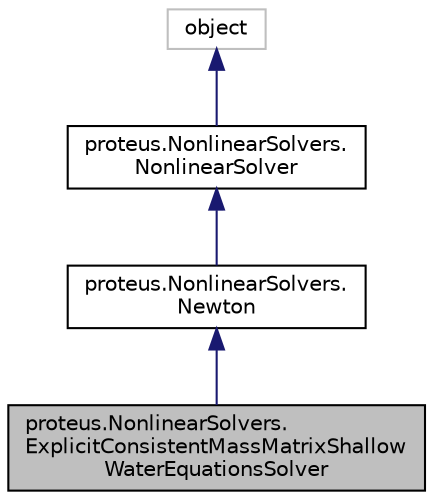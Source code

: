 digraph "proteus.NonlinearSolvers.ExplicitConsistentMassMatrixShallowWaterEquationsSolver"
{
 // LATEX_PDF_SIZE
  edge [fontname="Helvetica",fontsize="10",labelfontname="Helvetica",labelfontsize="10"];
  node [fontname="Helvetica",fontsize="10",shape=record];
  Node1 [label="proteus.NonlinearSolvers.\lExplicitConsistentMassMatrixShallow\lWaterEquationsSolver",height=0.2,width=0.4,color="black", fillcolor="grey75", style="filled", fontcolor="black",tooltip=" "];
  Node2 -> Node1 [dir="back",color="midnightblue",fontsize="10",style="solid",fontname="Helvetica"];
  Node2 [label="proteus.NonlinearSolvers.\lNewton",height=0.2,width=0.4,color="black", fillcolor="white", style="filled",URL="$de/d01/classproteus_1_1NonlinearSolvers_1_1Newton.html",tooltip=" "];
  Node3 -> Node2 [dir="back",color="midnightblue",fontsize="10",style="solid",fontname="Helvetica"];
  Node3 [label="proteus.NonlinearSolvers.\lNonlinearSolver",height=0.2,width=0.4,color="black", fillcolor="white", style="filled",URL="$d9/dcc/classproteus_1_1NonlinearSolvers_1_1NonlinearSolver.html",tooltip=" "];
  Node4 -> Node3 [dir="back",color="midnightblue",fontsize="10",style="solid",fontname="Helvetica"];
  Node4 [label="object",height=0.2,width=0.4,color="grey75", fillcolor="white", style="filled",tooltip=" "];
}
